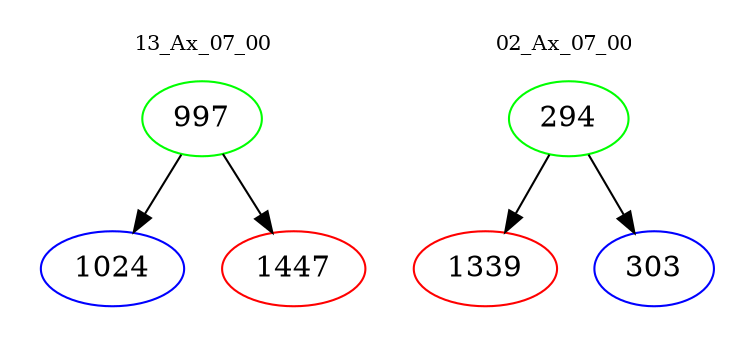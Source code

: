 digraph{
subgraph cluster_0 {
color = white
label = "13_Ax_07_00";
fontsize=10;
T0_997 [label="997", color="green"]
T0_997 -> T0_1024 [color="black"]
T0_1024 [label="1024", color="blue"]
T0_997 -> T0_1447 [color="black"]
T0_1447 [label="1447", color="red"]
}
subgraph cluster_1 {
color = white
label = "02_Ax_07_00";
fontsize=10;
T1_294 [label="294", color="green"]
T1_294 -> T1_1339 [color="black"]
T1_1339 [label="1339", color="red"]
T1_294 -> T1_303 [color="black"]
T1_303 [label="303", color="blue"]
}
}
